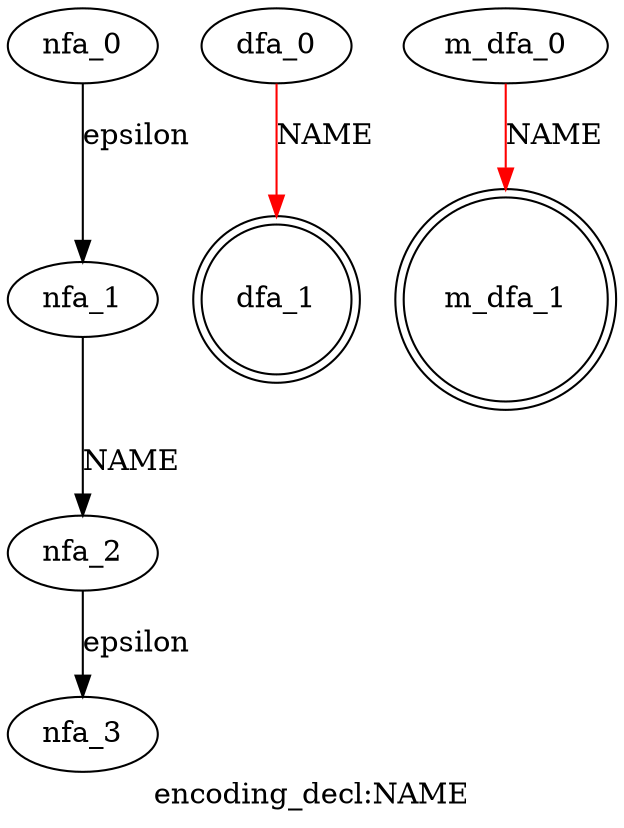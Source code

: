 digraph encoding_decl {
 graph[label="encoding_decl:NAME"]
 subgraph encoding_decl_nfa {
  nfa_0->nfa_1[label="epsilon"]
  nfa_1->nfa_2[label="NAME"]
  nfa_2->nfa_3[label="epsilon"]
  }
 subgraph encoding_decl_dfa {
  dfa_0->dfa_1[label="NAME",color=red]
  dfa_1[shape=doublecircle]
  }
 subgraph encoding_decl_m_dfa {
  m_dfa_0->m_dfa_1[label="NAME",color=red]
  m_dfa_1[shape=doublecircle]
  }
}
